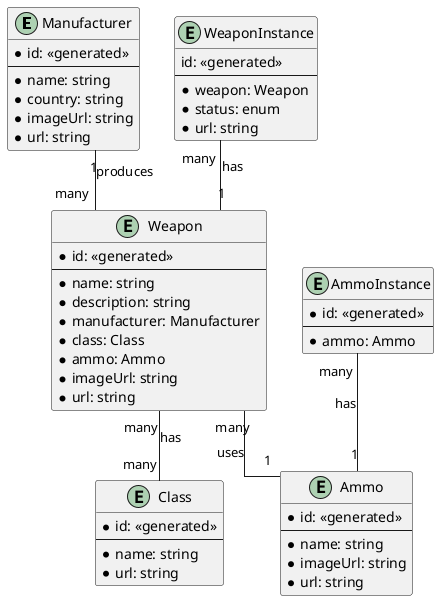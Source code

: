 @startuml relations

skinparam linetype ortho

entity Manufacturer {
    * id: <<generated>>
    --
    * name: string
    * country: string
    * imageUrl: string
    * url: string
}

entity Weapon {
    * id: <<generated>>
    --
    * name: string
    * description: string
    * manufacturer: Manufacturer
    * class: Class
    * ammo: Ammo
    * imageUrl: string
    * url: string
}

entity WeaponInstance {
    id: <<generated>>
    --
    * weapon: Weapon
    * status: enum
    * url: string
}

entity Class {
    * id: <<generated>>
    --
    * name: string
    * url: string
}

entity Ammo {
    * id: <<generated>>
    --
    * name: string
    * imageUrl: string
    * url: string
}

entity AmmoInstance {
    * id: <<generated>>
    --
    * ammo: Ammo
}


Manufacturer "1" -- "many" Weapon : produces
Weapon "many" -- "many" Class : has
WeaponInstance "many" -- "1" Weapon : has
Weapon "many" -- "1" Ammo : uses
AmmoInstance "many" -- "1" Ammo : has

@enduml

